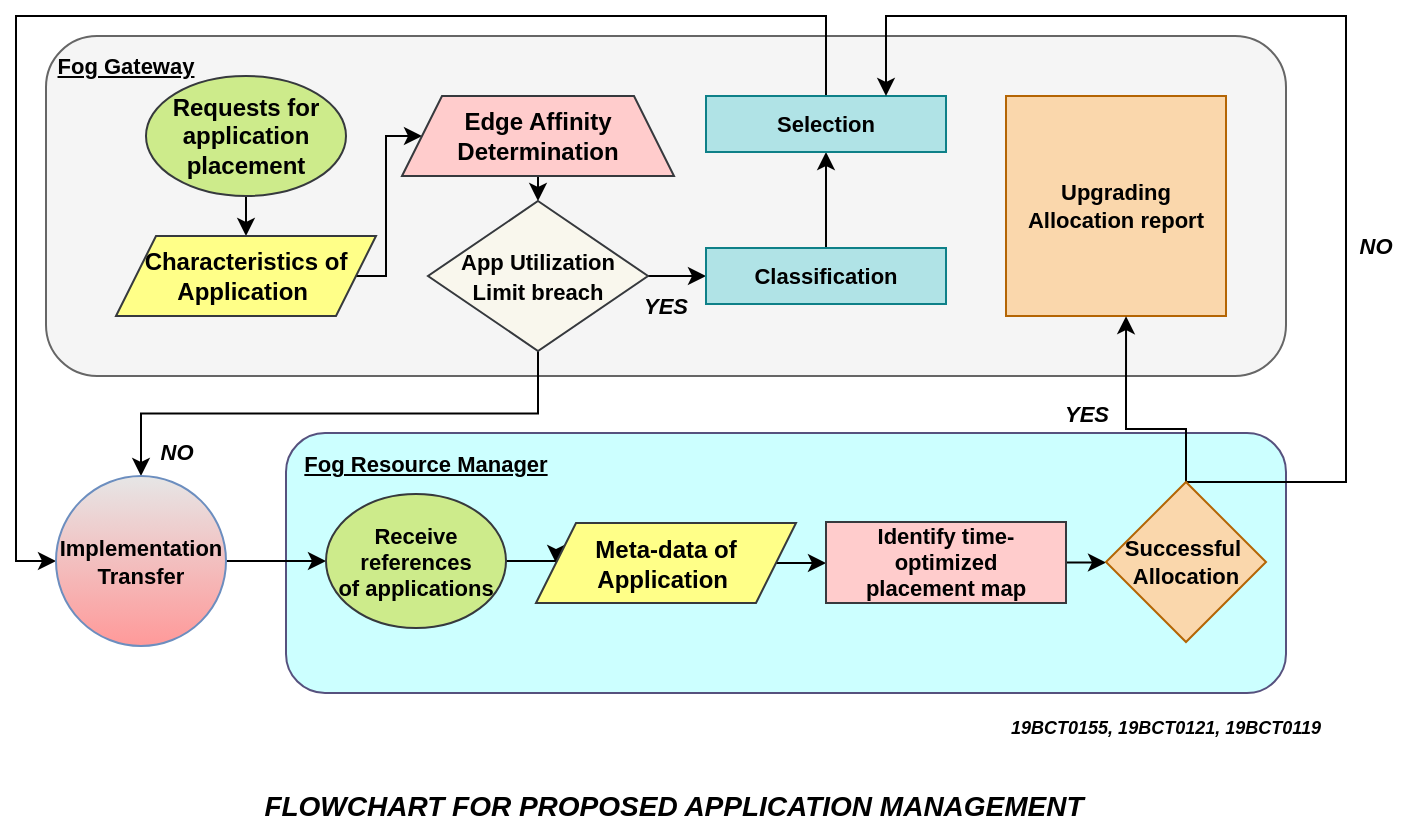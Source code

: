 <mxfile version="16.6.5" type="github">
  <diagram id="Q7-ka3U2VtvC_zTOFb2D" name="Page-1">
    <mxGraphModel dx="1038" dy="579" grid="1" gridSize="10" guides="1" tooltips="1" connect="1" arrows="1" fold="1" page="1" pageScale="1" pageWidth="827" pageHeight="1169" math="0" shadow="0">
      <root>
        <mxCell id="0" />
        <mxCell id="1" parent="0" />
        <mxCell id="G6CsTYgNH17AaaIi-4ZI-30" value="" style="rounded=1;whiteSpace=wrap;html=1;fillColor=#CCFFFF;strokeColor=#56517e;" vertex="1" parent="1">
          <mxGeometry x="220" y="218.5" width="500" height="130" as="geometry" />
        </mxCell>
        <mxCell id="G6CsTYgNH17AaaIi-4ZI-10" value="" style="rounded=1;whiteSpace=wrap;html=1;fillColor=#f5f5f5;fontColor=#333333;strokeColor=#666666;" vertex="1" parent="1">
          <mxGeometry x="100" y="20" width="620" height="170" as="geometry" />
        </mxCell>
        <mxCell id="G6CsTYgNH17AaaIi-4ZI-14" style="edgeStyle=orthogonalEdgeStyle;rounded=0;orthogonalLoop=1;jettySize=auto;html=1;exitX=0.5;exitY=1;exitDx=0;exitDy=0;entryX=0.5;entryY=0;entryDx=0;entryDy=0;" edge="1" parent="1" source="G6CsTYgNH17AaaIi-4ZI-8" target="G6CsTYgNH17AaaIi-4ZI-9">
          <mxGeometry relative="1" as="geometry" />
        </mxCell>
        <mxCell id="G6CsTYgNH17AaaIi-4ZI-8" value="&lt;b&gt;Requests for application placement&lt;/b&gt;" style="ellipse;whiteSpace=wrap;html=1;fillColor=#cdeb8b;strokeColor=#36393d;" vertex="1" parent="1">
          <mxGeometry x="150" y="40" width="100" height="60" as="geometry" />
        </mxCell>
        <mxCell id="G6CsTYgNH17AaaIi-4ZI-16" style="edgeStyle=orthogonalEdgeStyle;rounded=0;orthogonalLoop=1;jettySize=auto;html=1;exitX=1;exitY=0.5;exitDx=0;exitDy=0;entryX=0;entryY=0.5;entryDx=0;entryDy=0;" edge="1" parent="1" source="G6CsTYgNH17AaaIi-4ZI-9" target="G6CsTYgNH17AaaIi-4ZI-11">
          <mxGeometry relative="1" as="geometry">
            <Array as="points">
              <mxPoint x="270" y="140" />
              <mxPoint x="270" y="70" />
            </Array>
          </mxGeometry>
        </mxCell>
        <mxCell id="G6CsTYgNH17AaaIi-4ZI-9" value="&lt;b&gt;Characteristics of Application&amp;nbsp;&lt;/b&gt;" style="shape=parallelogram;perimeter=parallelogramPerimeter;whiteSpace=wrap;html=1;fixedSize=1;fillColor=#ffff88;strokeColor=#36393d;" vertex="1" parent="1">
          <mxGeometry x="135" y="120" width="130" height="40" as="geometry" />
        </mxCell>
        <mxCell id="G6CsTYgNH17AaaIi-4ZI-19" style="edgeStyle=orthogonalEdgeStyle;rounded=0;orthogonalLoop=1;jettySize=auto;html=1;exitX=0.5;exitY=1;exitDx=0;exitDy=0;entryX=0.5;entryY=0;entryDx=0;entryDy=0;fontSize=11;" edge="1" parent="1" source="G6CsTYgNH17AaaIi-4ZI-11" target="G6CsTYgNH17AaaIi-4ZI-17">
          <mxGeometry relative="1" as="geometry" />
        </mxCell>
        <mxCell id="G6CsTYgNH17AaaIi-4ZI-11" value="&lt;b&gt;Edge Affinity Determination&lt;/b&gt;" style="shape=trapezoid;perimeter=trapezoidPerimeter;whiteSpace=wrap;html=1;fixedSize=1;fillColor=#ffcccc;strokeColor=#36393d;" vertex="1" parent="1">
          <mxGeometry x="278" y="50" width="136" height="40" as="geometry" />
        </mxCell>
        <mxCell id="G6CsTYgNH17AaaIi-4ZI-31" style="edgeStyle=orthogonalEdgeStyle;rounded=0;orthogonalLoop=1;jettySize=auto;html=1;exitX=0.5;exitY=1;exitDx=0;exitDy=0;entryX=0.5;entryY=0;entryDx=0;entryDy=0;fontSize=11;" edge="1" parent="1" source="G6CsTYgNH17AaaIi-4ZI-17" target="G6CsTYgNH17AaaIi-4ZI-29">
          <mxGeometry relative="1" as="geometry" />
        </mxCell>
        <mxCell id="G6CsTYgNH17AaaIi-4ZI-33" style="edgeStyle=orthogonalEdgeStyle;rounded=0;orthogonalLoop=1;jettySize=auto;html=1;exitX=1;exitY=0.5;exitDx=0;exitDy=0;entryX=0;entryY=0.5;entryDx=0;entryDy=0;fontSize=11;" edge="1" parent="1" source="G6CsTYgNH17AaaIi-4ZI-17" target="G6CsTYgNH17AaaIi-4ZI-23">
          <mxGeometry relative="1" as="geometry" />
        </mxCell>
        <mxCell id="G6CsTYgNH17AaaIi-4ZI-17" value="&lt;b&gt;&lt;font style=&quot;font-size: 11px&quot; color=&quot;#000000&quot;&gt;App Utilization &lt;br&gt;Limit breach&lt;/font&gt;&lt;/b&gt;" style="rhombus;whiteSpace=wrap;html=1;fillColor=#f9f7ed;strokeColor=#36393d;" vertex="1" parent="1">
          <mxGeometry x="291" y="102.5" width="110" height="75" as="geometry" />
        </mxCell>
        <mxCell id="G6CsTYgNH17AaaIi-4ZI-34" style="edgeStyle=orthogonalEdgeStyle;rounded=0;orthogonalLoop=1;jettySize=auto;html=1;exitX=0.5;exitY=0;exitDx=0;exitDy=0;fontSize=11;" edge="1" parent="1" source="G6CsTYgNH17AaaIi-4ZI-23" target="G6CsTYgNH17AaaIi-4ZI-26">
          <mxGeometry relative="1" as="geometry" />
        </mxCell>
        <mxCell id="G6CsTYgNH17AaaIi-4ZI-23" value="&lt;b&gt;Classification&lt;/b&gt;" style="rounded=0;whiteSpace=wrap;html=1;fontSize=11;fillColor=#b0e3e6;strokeColor=#0e8088;" vertex="1" parent="1">
          <mxGeometry x="430" y="126" width="120" height="28" as="geometry" />
        </mxCell>
        <mxCell id="G6CsTYgNH17AaaIi-4ZI-25" value="&lt;b&gt;Upgrading Allocation report&lt;/b&gt;" style="rounded=0;whiteSpace=wrap;html=1;fontSize=11;fillColor=#fad7ac;strokeColor=#b46504;" vertex="1" parent="1">
          <mxGeometry x="580" y="50" width="110" height="110" as="geometry" />
        </mxCell>
        <mxCell id="G6CsTYgNH17AaaIi-4ZI-45" style="edgeStyle=orthogonalEdgeStyle;rounded=0;orthogonalLoop=1;jettySize=auto;html=1;exitX=0.5;exitY=0;exitDx=0;exitDy=0;entryX=0;entryY=0.5;entryDx=0;entryDy=0;fontSize=11;" edge="1" parent="1" source="G6CsTYgNH17AaaIi-4ZI-26" target="G6CsTYgNH17AaaIi-4ZI-29">
          <mxGeometry relative="1" as="geometry">
            <Array as="points">
              <mxPoint x="490" y="10" />
              <mxPoint x="85" y="10" />
              <mxPoint x="85" y="283" />
            </Array>
          </mxGeometry>
        </mxCell>
        <mxCell id="G6CsTYgNH17AaaIi-4ZI-26" value="&lt;b&gt;Selection&lt;/b&gt;" style="rounded=0;whiteSpace=wrap;html=1;fontSize=11;fillColor=#b0e3e6;strokeColor=#0e8088;" vertex="1" parent="1">
          <mxGeometry x="430" y="50" width="120" height="28" as="geometry" />
        </mxCell>
        <mxCell id="G6CsTYgNH17AaaIi-4ZI-27" value="&lt;b&gt;&lt;u&gt;Fog Gateway&lt;/u&gt;&lt;/b&gt;" style="text;html=1;strokeColor=none;fillColor=none;align=center;verticalAlign=middle;whiteSpace=wrap;rounded=0;fontSize=11;" vertex="1" parent="1">
          <mxGeometry x="90" y="20" width="100" height="30" as="geometry" />
        </mxCell>
        <mxCell id="G6CsTYgNH17AaaIi-4ZI-44" style="edgeStyle=orthogonalEdgeStyle;rounded=0;orthogonalLoop=1;jettySize=auto;html=1;exitX=1;exitY=0.5;exitDx=0;exitDy=0;fontSize=11;" edge="1" parent="1" source="G6CsTYgNH17AaaIi-4ZI-29" target="G6CsTYgNH17AaaIi-4ZI-39">
          <mxGeometry relative="1" as="geometry" />
        </mxCell>
        <mxCell id="G6CsTYgNH17AaaIi-4ZI-29" value="&lt;b&gt;Implementation Transfer&lt;/b&gt;" style="ellipse;whiteSpace=wrap;html=1;aspect=fixed;fontSize=11;fillColor=#E6E6E6;strokeColor=#6c8ebf;gradientColor=#FF9999;" vertex="1" parent="1">
          <mxGeometry x="105" y="240" width="85" height="85" as="geometry" />
        </mxCell>
        <mxCell id="G6CsTYgNH17AaaIi-4ZI-35" value="&lt;b&gt;&lt;i&gt;YES&lt;/i&gt;&lt;/b&gt;" style="text;html=1;strokeColor=none;fillColor=none;align=center;verticalAlign=middle;whiteSpace=wrap;rounded=0;fontSize=11;" vertex="1" parent="1">
          <mxGeometry x="380" y="140" width="60" height="30" as="geometry" />
        </mxCell>
        <mxCell id="G6CsTYgNH17AaaIi-4ZI-38" value="&lt;b&gt;&lt;i&gt;NO&lt;/i&gt;&lt;/b&gt;" style="text;html=1;align=center;verticalAlign=middle;resizable=0;points=[];autosize=1;strokeColor=none;fillColor=none;fontSize=11;" vertex="1" parent="1">
          <mxGeometry x="150" y="217.5" width="30" height="20" as="geometry" />
        </mxCell>
        <mxCell id="G6CsTYgNH17AaaIi-4ZI-46" style="edgeStyle=orthogonalEdgeStyle;rounded=0;orthogonalLoop=1;jettySize=auto;html=1;exitX=1;exitY=0.5;exitDx=0;exitDy=0;entryX=0;entryY=0.5;entryDx=0;entryDy=0;fontSize=11;" edge="1" parent="1" source="G6CsTYgNH17AaaIi-4ZI-39" target="G6CsTYgNH17AaaIi-4ZI-40">
          <mxGeometry relative="1" as="geometry" />
        </mxCell>
        <mxCell id="G6CsTYgNH17AaaIi-4ZI-39" value="&lt;b&gt;Receive references&lt;br/&gt;of applications&lt;/b&gt;" style="ellipse;whiteSpace=wrap;html=1;fontSize=11;fillColor=#cdeb8b;strokeColor=#36393d;" vertex="1" parent="1">
          <mxGeometry x="240" y="249" width="90" height="67" as="geometry" />
        </mxCell>
        <mxCell id="G6CsTYgNH17AaaIi-4ZI-47" style="edgeStyle=orthogonalEdgeStyle;rounded=0;orthogonalLoop=1;jettySize=auto;html=1;exitX=1;exitY=0.5;exitDx=0;exitDy=0;entryX=0;entryY=0.5;entryDx=0;entryDy=0;fontSize=11;" edge="1" parent="1" source="G6CsTYgNH17AaaIi-4ZI-40" target="G6CsTYgNH17AaaIi-4ZI-41">
          <mxGeometry relative="1" as="geometry" />
        </mxCell>
        <mxCell id="G6CsTYgNH17AaaIi-4ZI-40" value="&lt;b&gt;Meta-data of Application&amp;nbsp;&lt;/b&gt;" style="shape=parallelogram;perimeter=parallelogramPerimeter;whiteSpace=wrap;html=1;fixedSize=1;fillColor=#ffff88;strokeColor=#36393d;" vertex="1" parent="1">
          <mxGeometry x="345" y="263.5" width="130" height="40" as="geometry" />
        </mxCell>
        <mxCell id="G6CsTYgNH17AaaIi-4ZI-48" style="edgeStyle=orthogonalEdgeStyle;rounded=0;orthogonalLoop=1;jettySize=auto;html=1;exitX=1;exitY=0.5;exitDx=0;exitDy=0;entryX=0;entryY=0.5;entryDx=0;entryDy=0;fontSize=11;" edge="1" parent="1" source="G6CsTYgNH17AaaIi-4ZI-41" target="G6CsTYgNH17AaaIi-4ZI-43">
          <mxGeometry relative="1" as="geometry" />
        </mxCell>
        <mxCell id="G6CsTYgNH17AaaIi-4ZI-41" value="&lt;b&gt;Identify time-optimized&lt;br/&gt;placement map&lt;/b&gt;" style="rounded=0;whiteSpace=wrap;html=1;fontSize=11;fillColor=#ffcccc;strokeColor=#36393d;" vertex="1" parent="1">
          <mxGeometry x="490" y="263" width="120" height="40.5" as="geometry" />
        </mxCell>
        <mxCell id="G6CsTYgNH17AaaIi-4ZI-49" style="edgeStyle=orthogonalEdgeStyle;rounded=0;orthogonalLoop=1;jettySize=auto;html=1;exitX=0.5;exitY=0;exitDx=0;exitDy=0;entryX=0.75;entryY=0;entryDx=0;entryDy=0;fontSize=11;" edge="1" parent="1" source="G6CsTYgNH17AaaIi-4ZI-43" target="G6CsTYgNH17AaaIi-4ZI-26">
          <mxGeometry relative="1" as="geometry">
            <Array as="points">
              <mxPoint x="750" y="243" />
              <mxPoint x="750" y="10" />
              <mxPoint x="520" y="10" />
            </Array>
          </mxGeometry>
        </mxCell>
        <mxCell id="G6CsTYgNH17AaaIi-4ZI-51" style="edgeStyle=orthogonalEdgeStyle;rounded=0;orthogonalLoop=1;jettySize=auto;html=1;exitX=0.5;exitY=0;exitDx=0;exitDy=0;entryX=0.871;entryY=0.824;entryDx=0;entryDy=0;entryPerimeter=0;fontSize=11;" edge="1" parent="1" source="G6CsTYgNH17AaaIi-4ZI-43" target="G6CsTYgNH17AaaIi-4ZI-10">
          <mxGeometry relative="1" as="geometry" />
        </mxCell>
        <mxCell id="G6CsTYgNH17AaaIi-4ZI-43" value="&lt;b&gt;Successful&amp;nbsp;&lt;br&gt;Allocation&lt;/b&gt;" style="rhombus;whiteSpace=wrap;html=1;fontSize=11;fillColor=#fad7ac;strokeColor=#b46504;" vertex="1" parent="1">
          <mxGeometry x="630" y="243" width="80" height="80" as="geometry" />
        </mxCell>
        <mxCell id="G6CsTYgNH17AaaIi-4ZI-50" value="&lt;b&gt;&lt;i&gt;NO&lt;/i&gt;&lt;/b&gt;" style="text;html=1;strokeColor=none;fillColor=none;align=center;verticalAlign=middle;whiteSpace=wrap;rounded=0;fontSize=11;" vertex="1" parent="1">
          <mxGeometry x="750" y="110" width="30" height="30" as="geometry" />
        </mxCell>
        <mxCell id="G6CsTYgNH17AaaIi-4ZI-52" value="&lt;b&gt;&lt;i&gt;YES&lt;/i&gt;&lt;/b&gt;" style="text;html=1;align=center;verticalAlign=middle;resizable=0;points=[];autosize=1;strokeColor=none;fillColor=none;fontSize=11;" vertex="1" parent="1">
          <mxGeometry x="600" y="198.5" width="40" height="20" as="geometry" />
        </mxCell>
        <mxCell id="G6CsTYgNH17AaaIi-4ZI-53" value="&lt;b&gt;&lt;u&gt;Fog Resource Manager&lt;/u&gt;&lt;/b&gt;" style="text;html=1;strokeColor=none;fillColor=none;align=center;verticalAlign=middle;whiteSpace=wrap;rounded=0;fontSize=11;" vertex="1" parent="1">
          <mxGeometry x="220" y="219" width="140" height="30" as="geometry" />
        </mxCell>
        <mxCell id="G6CsTYgNH17AaaIi-4ZI-54" value="" style="shape=image;verticalLabelPosition=bottom;labelBackgroundColor=default;verticalAlign=top;aspect=fixed;imageAspect=0;image=https://upload.wikimedia.org/wikipedia/commons/thumb/b/b0/Copyright.svg/220px-Copyright.svg.png;" vertex="1" parent="1">
          <mxGeometry x="570" y="360" width="10" height="10" as="geometry" />
        </mxCell>
        <mxCell id="G6CsTYgNH17AaaIi-4ZI-56" value="&lt;i&gt;&lt;b&gt;&lt;font style=&quot;font-size: 9px&quot;&gt;19BCT0155, 19BCT0121, 19BCT0119&lt;/font&gt;&lt;/b&gt;&lt;/i&gt;" style="text;html=1;strokeColor=none;fillColor=none;align=center;verticalAlign=middle;whiteSpace=wrap;rounded=0;fontSize=11;fontColor=#000000;" vertex="1" parent="1">
          <mxGeometry x="560" y="350" width="200" height="30" as="geometry" />
        </mxCell>
        <mxCell id="G6CsTYgNH17AaaIi-4ZI-57" value="&lt;b&gt;&lt;i&gt;&lt;font style=&quot;font-size: 14px&quot;&gt;FLOWCHART FOR PROPOSED APPLICATION MANAGEMENT&lt;/font&gt;&lt;/i&gt;&lt;/b&gt;" style="text;html=1;strokeColor=none;fillColor=none;align=center;verticalAlign=middle;whiteSpace=wrap;rounded=0;fontSize=9;fontColor=#000000;" vertex="1" parent="1">
          <mxGeometry x="199" y="390" width="430" height="30" as="geometry" />
        </mxCell>
      </root>
    </mxGraphModel>
  </diagram>
</mxfile>
